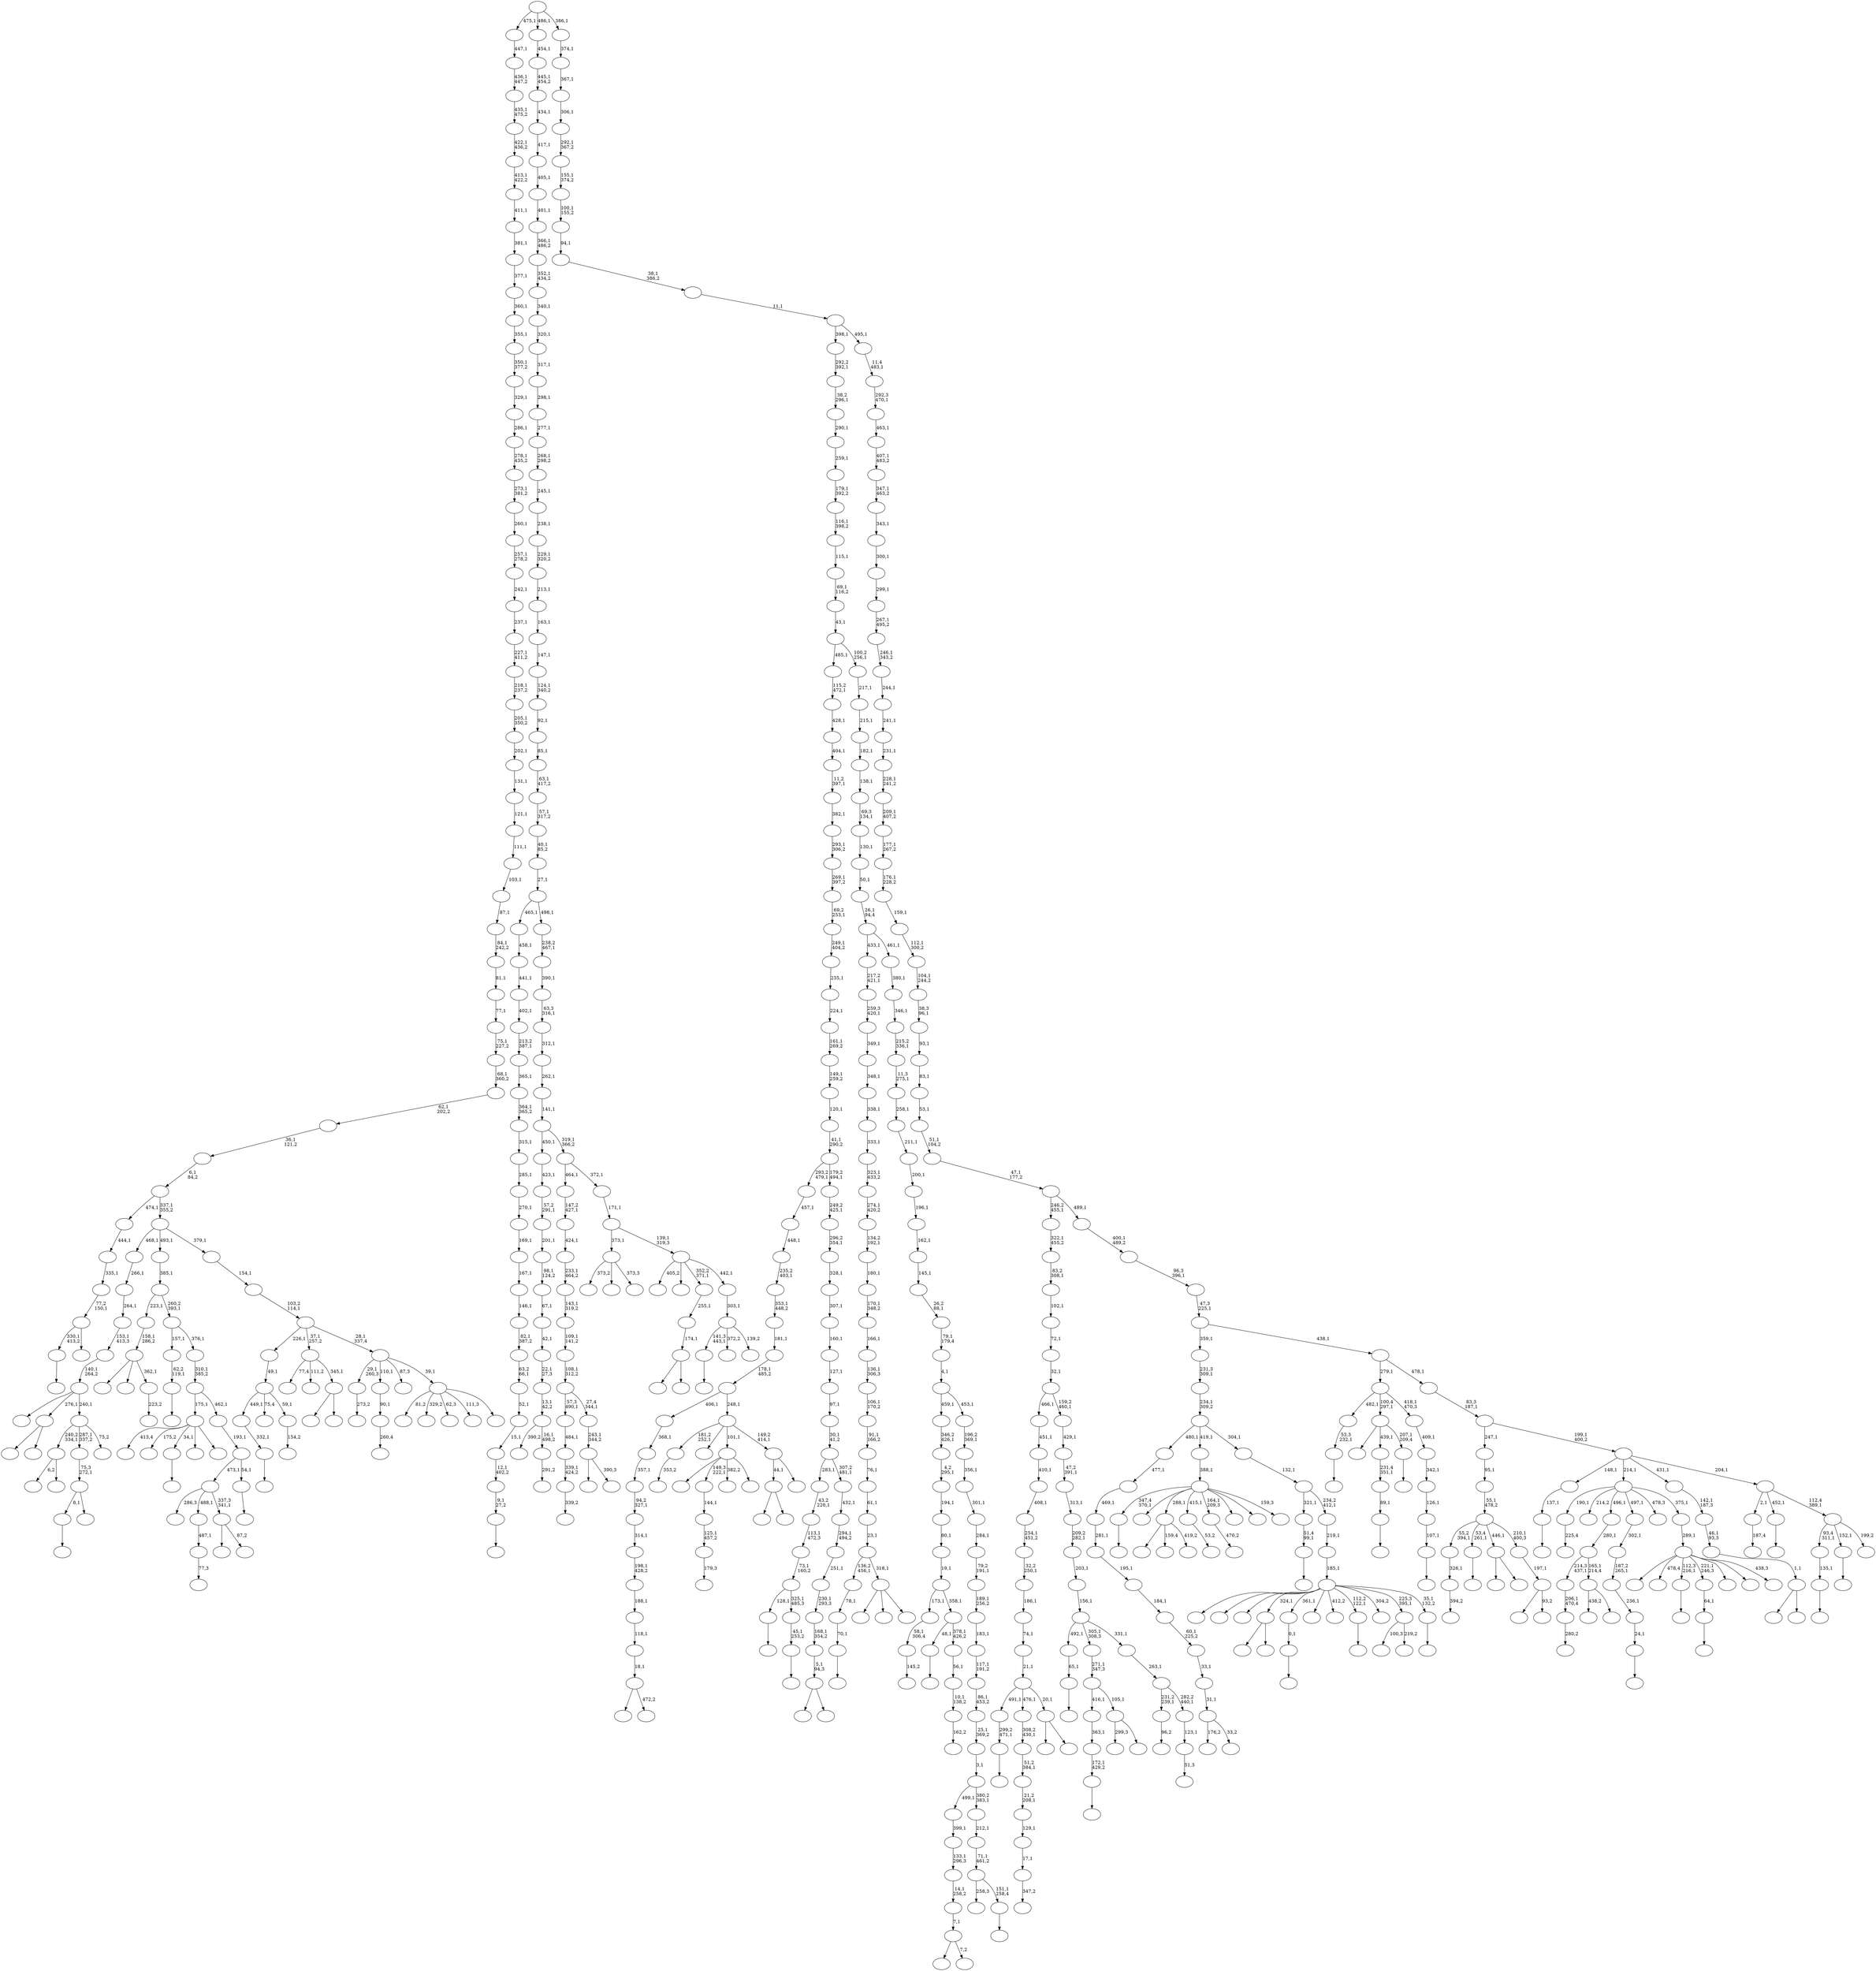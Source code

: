 digraph T {
	650 [label=""]
	649 [label=""]
	648 [label=""]
	647 [label=""]
	646 [label=""]
	645 [label=""]
	644 [label=""]
	643 [label=""]
	642 [label=""]
	641 [label=""]
	640 [label=""]
	639 [label=""]
	638 [label=""]
	637 [label=""]
	636 [label=""]
	635 [label=""]
	634 [label=""]
	633 [label=""]
	632 [label=""]
	631 [label=""]
	630 [label=""]
	629 [label=""]
	628 [label=""]
	627 [label=""]
	626 [label=""]
	625 [label=""]
	624 [label=""]
	623 [label=""]
	622 [label=""]
	621 [label=""]
	620 [label=""]
	619 [label=""]
	618 [label=""]
	617 [label=""]
	616 [label=""]
	615 [label=""]
	614 [label=""]
	613 [label=""]
	612 [label=""]
	611 [label=""]
	610 [label=""]
	609 [label=""]
	608 [label=""]
	607 [label=""]
	606 [label=""]
	605 [label=""]
	604 [label=""]
	603 [label=""]
	602 [label=""]
	601 [label=""]
	600 [label=""]
	599 [label=""]
	598 [label=""]
	597 [label=""]
	596 [label=""]
	595 [label=""]
	594 [label=""]
	593 [label=""]
	592 [label=""]
	591 [label=""]
	590 [label=""]
	589 [label=""]
	588 [label=""]
	587 [label=""]
	586 [label=""]
	585 [label=""]
	584 [label=""]
	583 [label=""]
	582 [label=""]
	581 [label=""]
	580 [label=""]
	579 [label=""]
	578 [label=""]
	577 [label=""]
	576 [label=""]
	575 [label=""]
	574 [label=""]
	573 [label=""]
	572 [label=""]
	571 [label=""]
	570 [label=""]
	569 [label=""]
	568 [label=""]
	567 [label=""]
	566 [label=""]
	565 [label=""]
	564 [label=""]
	563 [label=""]
	562 [label=""]
	561 [label=""]
	560 [label=""]
	559 [label=""]
	558 [label=""]
	557 [label=""]
	556 [label=""]
	555 [label=""]
	554 [label=""]
	553 [label=""]
	552 [label=""]
	551 [label=""]
	550 [label=""]
	549 [label=""]
	548 [label=""]
	547 [label=""]
	546 [label=""]
	545 [label=""]
	544 [label=""]
	543 [label=""]
	542 [label=""]
	541 [label=""]
	540 [label=""]
	539 [label=""]
	538 [label=""]
	537 [label=""]
	536 [label=""]
	535 [label=""]
	534 [label=""]
	533 [label=""]
	532 [label=""]
	531 [label=""]
	530 [label=""]
	529 [label=""]
	528 [label=""]
	527 [label=""]
	526 [label=""]
	525 [label=""]
	524 [label=""]
	523 [label=""]
	522 [label=""]
	521 [label=""]
	520 [label=""]
	519 [label=""]
	518 [label=""]
	517 [label=""]
	516 [label=""]
	515 [label=""]
	514 [label=""]
	513 [label=""]
	512 [label=""]
	511 [label=""]
	510 [label=""]
	509 [label=""]
	508 [label=""]
	507 [label=""]
	506 [label=""]
	505 [label=""]
	504 [label=""]
	503 [label=""]
	502 [label=""]
	501 [label=""]
	500 [label=""]
	499 [label=""]
	498 [label=""]
	497 [label=""]
	496 [label=""]
	495 [label=""]
	494 [label=""]
	493 [label=""]
	492 [label=""]
	491 [label=""]
	490 [label=""]
	489 [label=""]
	488 [label=""]
	487 [label=""]
	486 [label=""]
	485 [label=""]
	484 [label=""]
	483 [label=""]
	482 [label=""]
	481 [label=""]
	480 [label=""]
	479 [label=""]
	478 [label=""]
	477 [label=""]
	476 [label=""]
	475 [label=""]
	474 [label=""]
	473 [label=""]
	472 [label=""]
	471 [label=""]
	470 [label=""]
	469 [label=""]
	468 [label=""]
	467 [label=""]
	466 [label=""]
	465 [label=""]
	464 [label=""]
	463 [label=""]
	462 [label=""]
	461 [label=""]
	460 [label=""]
	459 [label=""]
	458 [label=""]
	457 [label=""]
	456 [label=""]
	455 [label=""]
	454 [label=""]
	453 [label=""]
	452 [label=""]
	451 [label=""]
	450 [label=""]
	449 [label=""]
	448 [label=""]
	447 [label=""]
	446 [label=""]
	445 [label=""]
	444 [label=""]
	443 [label=""]
	442 [label=""]
	441 [label=""]
	440 [label=""]
	439 [label=""]
	438 [label=""]
	437 [label=""]
	436 [label=""]
	435 [label=""]
	434 [label=""]
	433 [label=""]
	432 [label=""]
	431 [label=""]
	430 [label=""]
	429 [label=""]
	428 [label=""]
	427 [label=""]
	426 [label=""]
	425 [label=""]
	424 [label=""]
	423 [label=""]
	422 [label=""]
	421 [label=""]
	420 [label=""]
	419 [label=""]
	418 [label=""]
	417 [label=""]
	416 [label=""]
	415 [label=""]
	414 [label=""]
	413 [label=""]
	412 [label=""]
	411 [label=""]
	410 [label=""]
	409 [label=""]
	408 [label=""]
	407 [label=""]
	406 [label=""]
	405 [label=""]
	404 [label=""]
	403 [label=""]
	402 [label=""]
	401 [label=""]
	400 [label=""]
	399 [label=""]
	398 [label=""]
	397 [label=""]
	396 [label=""]
	395 [label=""]
	394 [label=""]
	393 [label=""]
	392 [label=""]
	391 [label=""]
	390 [label=""]
	389 [label=""]
	388 [label=""]
	387 [label=""]
	386 [label=""]
	385 [label=""]
	384 [label=""]
	383 [label=""]
	382 [label=""]
	381 [label=""]
	380 [label=""]
	379 [label=""]
	378 [label=""]
	377 [label=""]
	376 [label=""]
	375 [label=""]
	374 [label=""]
	373 [label=""]
	372 [label=""]
	371 [label=""]
	370 [label=""]
	369 [label=""]
	368 [label=""]
	367 [label=""]
	366 [label=""]
	365 [label=""]
	364 [label=""]
	363 [label=""]
	362 [label=""]
	361 [label=""]
	360 [label=""]
	359 [label=""]
	358 [label=""]
	357 [label=""]
	356 [label=""]
	355 [label=""]
	354 [label=""]
	353 [label=""]
	352 [label=""]
	351 [label=""]
	350 [label=""]
	349 [label=""]
	348 [label=""]
	347 [label=""]
	346 [label=""]
	345 [label=""]
	344 [label=""]
	343 [label=""]
	342 [label=""]
	341 [label=""]
	340 [label=""]
	339 [label=""]
	338 [label=""]
	337 [label=""]
	336 [label=""]
	335 [label=""]
	334 [label=""]
	333 [label=""]
	332 [label=""]
	331 [label=""]
	330 [label=""]
	329 [label=""]
	328 [label=""]
	327 [label=""]
	326 [label=""]
	325 [label=""]
	324 [label=""]
	323 [label=""]
	322 [label=""]
	321 [label=""]
	320 [label=""]
	319 [label=""]
	318 [label=""]
	317 [label=""]
	316 [label=""]
	315 [label=""]
	314 [label=""]
	313 [label=""]
	312 [label=""]
	311 [label=""]
	310 [label=""]
	309 [label=""]
	308 [label=""]
	307 [label=""]
	306 [label=""]
	305 [label=""]
	304 [label=""]
	303 [label=""]
	302 [label=""]
	301 [label=""]
	300 [label=""]
	299 [label=""]
	298 [label=""]
	297 [label=""]
	296 [label=""]
	295 [label=""]
	294 [label=""]
	293 [label=""]
	292 [label=""]
	291 [label=""]
	290 [label=""]
	289 [label=""]
	288 [label=""]
	287 [label=""]
	286 [label=""]
	285 [label=""]
	284 [label=""]
	283 [label=""]
	282 [label=""]
	281 [label=""]
	280 [label=""]
	279 [label=""]
	278 [label=""]
	277 [label=""]
	276 [label=""]
	275 [label=""]
	274 [label=""]
	273 [label=""]
	272 [label=""]
	271 [label=""]
	270 [label=""]
	269 [label=""]
	268 [label=""]
	267 [label=""]
	266 [label=""]
	265 [label=""]
	264 [label=""]
	263 [label=""]
	262 [label=""]
	261 [label=""]
	260 [label=""]
	259 [label=""]
	258 [label=""]
	257 [label=""]
	256 [label=""]
	255 [label=""]
	254 [label=""]
	253 [label=""]
	252 [label=""]
	251 [label=""]
	250 [label=""]
	249 [label=""]
	248 [label=""]
	247 [label=""]
	246 [label=""]
	245 [label=""]
	244 [label=""]
	243 [label=""]
	242 [label=""]
	241 [label=""]
	240 [label=""]
	239 [label=""]
	238 [label=""]
	237 [label=""]
	236 [label=""]
	235 [label=""]
	234 [label=""]
	233 [label=""]
	232 [label=""]
	231 [label=""]
	230 [label=""]
	229 [label=""]
	228 [label=""]
	227 [label=""]
	226 [label=""]
	225 [label=""]
	224 [label=""]
	223 [label=""]
	222 [label=""]
	221 [label=""]
	220 [label=""]
	219 [label=""]
	218 [label=""]
	217 [label=""]
	216 [label=""]
	215 [label=""]
	214 [label=""]
	213 [label=""]
	212 [label=""]
	211 [label=""]
	210 [label=""]
	209 [label=""]
	208 [label=""]
	207 [label=""]
	206 [label=""]
	205 [label=""]
	204 [label=""]
	203 [label=""]
	202 [label=""]
	201 [label=""]
	200 [label=""]
	199 [label=""]
	198 [label=""]
	197 [label=""]
	196 [label=""]
	195 [label=""]
	194 [label=""]
	193 [label=""]
	192 [label=""]
	191 [label=""]
	190 [label=""]
	189 [label=""]
	188 [label=""]
	187 [label=""]
	186 [label=""]
	185 [label=""]
	184 [label=""]
	183 [label=""]
	182 [label=""]
	181 [label=""]
	180 [label=""]
	179 [label=""]
	178 [label=""]
	177 [label=""]
	176 [label=""]
	175 [label=""]
	174 [label=""]
	173 [label=""]
	172 [label=""]
	171 [label=""]
	170 [label=""]
	169 [label=""]
	168 [label=""]
	167 [label=""]
	166 [label=""]
	165 [label=""]
	164 [label=""]
	163 [label=""]
	162 [label=""]
	161 [label=""]
	160 [label=""]
	159 [label=""]
	158 [label=""]
	157 [label=""]
	156 [label=""]
	155 [label=""]
	154 [label=""]
	153 [label=""]
	152 [label=""]
	151 [label=""]
	150 [label=""]
	149 [label=""]
	148 [label=""]
	147 [label=""]
	146 [label=""]
	145 [label=""]
	144 [label=""]
	143 [label=""]
	142 [label=""]
	141 [label=""]
	140 [label=""]
	139 [label=""]
	138 [label=""]
	137 [label=""]
	136 [label=""]
	135 [label=""]
	134 [label=""]
	133 [label=""]
	132 [label=""]
	131 [label=""]
	130 [label=""]
	129 [label=""]
	128 [label=""]
	127 [label=""]
	126 [label=""]
	125 [label=""]
	124 [label=""]
	123 [label=""]
	122 [label=""]
	121 [label=""]
	120 [label=""]
	119 [label=""]
	118 [label=""]
	117 [label=""]
	116 [label=""]
	115 [label=""]
	114 [label=""]
	113 [label=""]
	112 [label=""]
	111 [label=""]
	110 [label=""]
	109 [label=""]
	108 [label=""]
	107 [label=""]
	106 [label=""]
	105 [label=""]
	104 [label=""]
	103 [label=""]
	102 [label=""]
	101 [label=""]
	100 [label=""]
	99 [label=""]
	98 [label=""]
	97 [label=""]
	96 [label=""]
	95 [label=""]
	94 [label=""]
	93 [label=""]
	92 [label=""]
	91 [label=""]
	90 [label=""]
	89 [label=""]
	88 [label=""]
	87 [label=""]
	86 [label=""]
	85 [label=""]
	84 [label=""]
	83 [label=""]
	82 [label=""]
	81 [label=""]
	80 [label=""]
	79 [label=""]
	78 [label=""]
	77 [label=""]
	76 [label=""]
	75 [label=""]
	74 [label=""]
	73 [label=""]
	72 [label=""]
	71 [label=""]
	70 [label=""]
	69 [label=""]
	68 [label=""]
	67 [label=""]
	66 [label=""]
	65 [label=""]
	64 [label=""]
	63 [label=""]
	62 [label=""]
	61 [label=""]
	60 [label=""]
	59 [label=""]
	58 [label=""]
	57 [label=""]
	56 [label=""]
	55 [label=""]
	54 [label=""]
	53 [label=""]
	52 [label=""]
	51 [label=""]
	50 [label=""]
	49 [label=""]
	48 [label=""]
	47 [label=""]
	46 [label=""]
	45 [label=""]
	44 [label=""]
	43 [label=""]
	42 [label=""]
	41 [label=""]
	40 [label=""]
	39 [label=""]
	38 [label=""]
	37 [label=""]
	36 [label=""]
	35 [label=""]
	34 [label=""]
	33 [label=""]
	32 [label=""]
	31 [label=""]
	30 [label=""]
	29 [label=""]
	28 [label=""]
	27 [label=""]
	26 [label=""]
	25 [label=""]
	24 [label=""]
	23 [label=""]
	22 [label=""]
	21 [label=""]
	20 [label=""]
	19 [label=""]
	18 [label=""]
	17 [label=""]
	16 [label=""]
	15 [label=""]
	14 [label=""]
	13 [label=""]
	12 [label=""]
	11 [label=""]
	10 [label=""]
	9 [label=""]
	8 [label=""]
	7 [label=""]
	6 [label=""]
	5 [label=""]
	4 [label=""]
	3 [label=""]
	2 [label=""]
	1 [label=""]
	0 [label=""]
	649 -> 650 [label=""]
	643 -> 644 [label="273,2"]
	640 -> 641 [label=""]
	639 -> 640 [label="135,1"]
	632 -> 633 [label="187,4"]
	630 -> 636 [label="6,2"]
	630 -> 631 [label=""]
	628 -> 629 [label=""]
	627 -> 628 [label="51,4\n99,1"]
	625 -> 626 [label="179,3"]
	624 -> 625 [label="125,1\n457,2"]
	623 -> 624 [label="144,1"]
	617 -> 618 [label="353,2"]
	615 -> 616 [label=""]
	613 -> 614 [label=""]
	611 -> 612 [label=""]
	610 -> 611 [label="64,1"]
	605 -> 606 [label=""]
	601 -> 602 [label="225,4"]
	596 -> 597 [label=""]
	595 -> 596 [label="172,1\n429,2"]
	594 -> 595 [label="363,1"]
	591 -> 592 [label="394,2"]
	590 -> 591 [label="326,1"]
	588 -> 589 [label="145,2"]
	587 -> 588 [label="58,1\n306,4"]
	584 -> 585 [label=""]
	583 -> 584 [label="70,1"]
	582 -> 583 [label="78,1"]
	580 -> 581 [label=""]
	579 -> 580 [label="137,1"]
	576 -> 637 [label=""]
	576 -> 577 [label=""]
	574 -> 575 [label=""]
	573 -> 574 [label="65,1"]
	571 -> 572 [label=""]
	570 -> 571 [label="0,1"]
	564 -> 565 [label=""]
	561 -> 562 [label=""]
	560 -> 561 [label="299,2\n471,1"]
	556 -> 557 [label="96,2"]
	551 -> 646 [label=""]
	551 -> 552 [label=""]
	549 -> 550 [label=""]
	548 -> 549 [label="62,2\n119,1"]
	545 -> 546 [label=""]
	544 -> 545 [label="45,1\n253,2"]
	543 -> 564 [label="128,1"]
	543 -> 544 [label="325,1\n485,3"]
	542 -> 543 [label="73,1\n160,2"]
	541 -> 542 [label="113,1\n472,3"]
	540 -> 541 [label="43,2\n220,1"]
	537 -> 568 [label=""]
	537 -> 558 [label="159,4"]
	537 -> 538 [label="419,2"]
	535 -> 536 [label="280,2"]
	534 -> 535 [label="206,1\n470,4"]
	531 -> 532 [label="347,2"]
	530 -> 531 [label="17,1"]
	529 -> 530 [label="129,1"]
	528 -> 529 [label="21,2\n208,1"]
	527 -> 528 [label="51,2\n384,1"]
	526 -> 527 [label="308,2\n430,1"]
	523 -> 524 [label=""]
	518 -> 519 [label=""]
	516 -> 517 [label=""]
	514 -> 515 [label=""]
	513 -> 514 [label="53,3\n232,1"]
	511 -> 603 [label=""]
	511 -> 512 [label=""]
	509 -> 607 [label=""]
	509 -> 510 [label="472,2"]
	508 -> 509 [label="18,1"]
	507 -> 508 [label="118,1"]
	506 -> 507 [label="188,1"]
	505 -> 506 [label="198,1\n428,2"]
	504 -> 505 [label="314,1"]
	503 -> 504 [label="94,2\n327,1"]
	502 -> 503 [label="357,1"]
	501 -> 502 [label="368,1"]
	497 -> 498 [label=""]
	496 -> 497 [label="332,1"]
	494 -> 621 [label="438,2"]
	494 -> 495 [label=""]
	493 -> 534 [label="214,3\n437,1"]
	493 -> 494 [label="165,1\n214,4"]
	492 -> 493 [label="280,1"]
	487 -> 488 [label="53,2"]
	485 -> 486 [label="260,4"]
	484 -> 485 [label="90,1"]
	481 -> 482 [label=""]
	480 -> 481 [label="24,1"]
	479 -> 480 [label="236,1"]
	478 -> 479 [label="187,2\n265,1"]
	477 -> 478 [label="302,1"]
	475 -> 476 [label=""]
	473 -> 474 [label="223,2"]
	472 -> 635 [label=""]
	472 -> 539 [label=""]
	472 -> 473 [label="362,1"]
	471 -> 472 [label="158,1\n286,2"]
	469 -> 470 [label=""]
	467 -> 523 [label="330,1\n413,2"]
	467 -> 468 [label=""]
	466 -> 467 [label="77,2\n150,1"]
	465 -> 466 [label="335,1"]
	464 -> 465 [label="444,1"]
	457 -> 458 [label="77,3"]
	456 -> 457 [label="487,1"]
	454 -> 563 [label="299,3"]
	454 -> 455 [label=""]
	453 -> 594 [label="416,1"]
	453 -> 454 [label="105,1"]
	452 -> 453 [label="271,1\n347,3"]
	450 -> 451 [label="470,2"]
	448 -> 449 [label=""]
	444 -> 445 [label=""]
	442 -> 522 [label=""]
	442 -> 443 [label="7,2"]
	441 -> 442 [label="7,1"]
	440 -> 441 [label="14,1\n258,2"]
	439 -> 440 [label="133,1\n296,3"]
	438 -> 439 [label="399,1"]
	434 -> 619 [label=""]
	434 -> 435 [label=""]
	433 -> 560 [label="491,1"]
	433 -> 526 [label="476,1"]
	433 -> 434 [label="20,1"]
	432 -> 433 [label="21,1"]
	431 -> 432 [label="74,1"]
	430 -> 431 [label="186,1"]
	429 -> 430 [label="32,2\n250,1"]
	428 -> 429 [label="254,1\n451,2"]
	427 -> 428 [label="408,1"]
	426 -> 427 [label="410,1"]
	425 -> 426 [label="451,1"]
	423 -> 604 [label=""]
	423 -> 424 [label=""]
	420 -> 421 [label=""]
	419 -> 420 [label="89,1"]
	418 -> 419 [label="231,4\n351,1"]
	416 -> 417 [label="162,2"]
	415 -> 416 [label="10,1\n138,2"]
	414 -> 415 [label="56,1"]
	413 -> 516 [label="48,1"]
	413 -> 414 [label="378,1\n426,2"]
	412 -> 587 [label="173,1"]
	412 -> 413 [label="358,1"]
	411 -> 412 [label="19,1"]
	410 -> 411 [label="80,1"]
	409 -> 410 [label="194,1"]
	408 -> 409 [label="4,2\n295,1"]
	407 -> 408 [label="346,2\n426,1"]
	405 -> 645 [label=""]
	405 -> 623 [label="149,3\n222,1"]
	405 -> 599 [label="382,2"]
	405 -> 406 [label=""]
	402 -> 647 [label=""]
	402 -> 642 [label="478,4"]
	402 -> 615 [label="112,3\n216,1"]
	402 -> 610 [label="221,1\n246,3"]
	402 -> 567 [label=""]
	402 -> 499 [label=""]
	402 -> 403 [label="438,3"]
	401 -> 402 [label="289,1"]
	400 -> 601 [label="190,1"]
	400 -> 520 [label="214,2"]
	400 -> 492 [label="496,1"]
	400 -> 477 [label="497,1"]
	400 -> 437 [label="478,3"]
	400 -> 401 [label="375,1"]
	398 -> 553 [label=""]
	398 -> 399 [label=""]
	397 -> 398 [label="1,1"]
	396 -> 397 [label="46,1\n93,3"]
	395 -> 396 [label="142,1\n187,3"]
	393 -> 521 [label=""]
	393 -> 394 [label="87,2"]
	392 -> 578 [label="286,3"]
	392 -> 456 [label="488,1"]
	392 -> 393 [label="337,3\n341,1"]
	390 -> 391 [label=""]
	389 -> 547 [label=""]
	389 -> 418 [label="439,1"]
	389 -> 390 [label="207,1\n209,4"]
	387 -> 388 [label=""]
	386 -> 387 [label="107,1"]
	385 -> 386 [label="126,1"]
	384 -> 385 [label="342,1"]
	383 -> 384 [label="409,1"]
	382 -> 513 [label="482,1"]
	382 -> 389 [label="100,4\n297,1"]
	382 -> 383 [label="418,1\n470,3"]
	380 -> 533 [label="176,2"]
	380 -> 381 [label="33,2"]
	379 -> 380 [label="31,1"]
	378 -> 379 [label="33,1"]
	377 -> 378 [label="60,1\n225,2"]
	376 -> 377 [label="184,1"]
	375 -> 376 [label="195,1"]
	374 -> 375 [label="281,1"]
	373 -> 374 [label="469,1"]
	372 -> 373 [label="477,1"]
	369 -> 569 [label="100,3"]
	369 -> 370 [label="219,2"]
	367 -> 368 [label="154,2"]
	366 -> 496 [label="449,1"]
	366 -> 460 [label="75,4"]
	366 -> 367 [label="59,1"]
	365 -> 366 [label="49,1"]
	363 -> 364 [label="291,2"]
	362 -> 483 [label="390,2"]
	362 -> 363 [label="16,1\n498,2"]
	361 -> 362 [label="13,1\n42,2"]
	360 -> 361 [label="22,1\n27,3"]
	359 -> 360 [label="42,1"]
	358 -> 359 [label="67,1"]
	357 -> 358 [label="98,1\n124,2"]
	356 -> 357 [label="201,1"]
	355 -> 356 [label="57,2\n291,1"]
	354 -> 355 [label="423,1"]
	351 -> 352 [label="51,3"]
	350 -> 351 [label="123,1"]
	349 -> 556 [label="231,2\n239,1"]
	349 -> 350 [label="282,2\n440,1"]
	348 -> 349 [label="263,1"]
	347 -> 573 [label="492,1"]
	347 -> 452 [label="305,1\n308,3"]
	347 -> 348 [label="331,1"]
	346 -> 347 [label="156,1"]
	345 -> 346 [label="203,1"]
	344 -> 345 [label="209,2\n282,1"]
	343 -> 344 [label="313,1"]
	342 -> 343 [label="47,2\n391,1"]
	341 -> 342 [label="429,1"]
	340 -> 425 [label="466,1"]
	340 -> 341 [label="159,2\n460,1"]
	339 -> 340 [label="32,1"]
	338 -> 339 [label="72,1"]
	337 -> 338 [label="102,1"]
	336 -> 337 [label="83,2\n308,1"]
	335 -> 336 [label="322,1\n455,2"]
	333 -> 613 [label="347,4\n370,1"]
	333 -> 586 [label=""]
	333 -> 537 [label="288,1"]
	333 -> 487 [label="415,1"]
	333 -> 450 [label="164,1\n209,3"]
	333 -> 447 [label=""]
	333 -> 371 [label=""]
	333 -> 334 [label="159,3"]
	332 -> 333 [label="388,1"]
	330 -> 551 [label="44,1"]
	330 -> 331 [label=""]
	329 -> 617 [label="181,2\n252,1"]
	329 -> 490 [label=""]
	329 -> 405 [label="101,1"]
	329 -> 330 [label="149,2\n414,1"]
	328 -> 501 [label="406,1"]
	328 -> 329 [label="248,1"]
	327 -> 328 [label="178,1\n485,2"]
	326 -> 327 [label="181,1"]
	325 -> 326 [label="353,1\n448,2"]
	324 -> 325 [label="235,2\n403,1"]
	323 -> 324 [label="448,1"]
	322 -> 323 [label="457,1"]
	320 -> 491 [label=""]
	320 -> 321 [label=""]
	319 -> 609 [label="77,4"]
	319 -> 598 [label="111,2"]
	319 -> 320 [label="345,1"]
	316 -> 638 [label="413,4"]
	316 -> 559 [label="175,2"]
	316 -> 475 [label="34,1"]
	316 -> 463 [label=""]
	316 -> 317 [label=""]
	314 -> 634 [label=""]
	314 -> 462 [label=""]
	314 -> 315 [label=""]
	313 -> 582 [label="136,2\n456,1"]
	313 -> 314 [label="318,1"]
	312 -> 313 [label="23,1"]
	311 -> 312 [label="61,1"]
	310 -> 311 [label="76,1"]
	309 -> 310 [label="91,1\n166,2"]
	308 -> 309 [label="106,1\n170,2"]
	307 -> 308 [label="136,1\n306,3"]
	306 -> 307 [label="166,1"]
	305 -> 306 [label="170,1\n348,2"]
	304 -> 305 [label="180,1"]
	303 -> 304 [label="134,2\n192,1"]
	302 -> 303 [label="274,1\n420,2"]
	301 -> 302 [label="323,1\n433,2"]
	300 -> 301 [label="333,1"]
	299 -> 300 [label="338,1"]
	298 -> 299 [label="348,1"]
	297 -> 298 [label="349,1"]
	296 -> 297 [label="259,3\n420,1"]
	295 -> 296 [label="217,2\n421,1"]
	293 -> 593 [label=""]
	293 -> 294 [label=""]
	292 -> 293 [label="5,1\n94,3"]
	291 -> 292 [label="168,1\n354,2"]
	290 -> 291 [label="230,1\n293,3"]
	289 -> 290 [label="251,1"]
	288 -> 289 [label="294,1\n494,2"]
	287 -> 288 [label="432,1"]
	286 -> 540 [label="283,1"]
	286 -> 287 [label="307,2\n481,1"]
	285 -> 286 [label="30,1\n41,2"]
	284 -> 285 [label="97,1"]
	283 -> 284 [label="127,1"]
	282 -> 283 [label="160,1"]
	281 -> 282 [label="307,1"]
	280 -> 281 [label="328,1"]
	279 -> 280 [label="296,2\n354,1"]
	278 -> 279 [label="249,2\n425,1"]
	277 -> 322 [label="293,2\n479,1"]
	277 -> 278 [label="179,2\n494,1"]
	276 -> 277 [label="41,1\n290,2"]
	275 -> 276 [label="120,1"]
	274 -> 275 [label="149,1\n259,2"]
	273 -> 274 [label="161,1\n269,2"]
	272 -> 273 [label="224,1"]
	271 -> 272 [label="235,1"]
	270 -> 271 [label="249,1\n404,2"]
	269 -> 270 [label="69,2\n253,1"]
	268 -> 269 [label="269,1\n397,2"]
	267 -> 268 [label="293,1\n306,2"]
	266 -> 267 [label="382,1"]
	265 -> 266 [label="11,2\n397,1"]
	264 -> 265 [label="404,1"]
	263 -> 264 [label="428,1"]
	262 -> 263 [label="115,2\n472,1"]
	260 -> 261 [label="339,2"]
	259 -> 260 [label="339,1\n424,2"]
	258 -> 259 [label="484,1"]
	256 -> 518 [label="8,1"]
	256 -> 257 [label=""]
	255 -> 256 [label="75,3\n272,1"]
	253 -> 436 [label=""]
	253 -> 254 [label="390,3"]
	252 -> 253 [label="243,1\n344,2"]
	251 -> 258 [label="57,3\n490,1"]
	251 -> 252 [label="27,4\n344,1"]
	250 -> 251 [label="108,1\n312,2"]
	249 -> 250 [label="109,1\n141,2"]
	248 -> 249 [label="143,1\n319,2"]
	247 -> 248 [label="233,1\n464,2"]
	246 -> 247 [label="424,1"]
	245 -> 246 [label="147,2\n427,1"]
	243 -> 525 [label=""]
	243 -> 244 [label=""]
	242 -> 243 [label="174,1"]
	241 -> 242 [label="255,1"]
	239 -> 554 [label=""]
	239 -> 240 [label="93,2"]
	238 -> 239 [label="197,1"]
	237 -> 590 [label="55,2\n394,1"]
	237 -> 469 [label="53,4\n261,1"]
	237 -> 423 [label="446,1"]
	237 -> 238 [label="210,1\n400,3"]
	236 -> 237 [label="55,1\n478,2"]
	235 -> 236 [label="95,1"]
	233 -> 234 [label=""]
	232 -> 233 [label="9,1\n27,2"]
	231 -> 232 [label="12,1\n402,2"]
	230 -> 231 [label="15,1"]
	229 -> 230 [label="52,1"]
	228 -> 229 [label="63,2\n66,1"]
	227 -> 228 [label="82,1\n387,2"]
	226 -> 227 [label="146,1"]
	225 -> 226 [label="167,1"]
	224 -> 225 [label="169,1"]
	223 -> 224 [label="270,1"]
	222 -> 223 [label="285,1"]
	221 -> 222 [label="315,1"]
	220 -> 221 [label="364,1\n365,2"]
	219 -> 220 [label="365,1"]
	218 -> 219 [label="213,2\n387,1"]
	217 -> 218 [label="402,1"]
	216 -> 217 [label="441,1"]
	215 -> 216 [label="458,1"]
	213 -> 622 [label="373,2"]
	213 -> 555 [label=""]
	213 -> 214 [label="373,3"]
	211 -> 212 [label=""]
	210 -> 446 [label="258,3"]
	210 -> 211 [label="151,1\n258,4"]
	209 -> 210 [label="71,1\n461,2"]
	208 -> 209 [label="212,1"]
	207 -> 438 [label="499,1"]
	207 -> 208 [label="380,2\n383,1"]
	206 -> 207 [label="3,1"]
	205 -> 206 [label="25,1\n369,2"]
	204 -> 205 [label="86,1\n453,2"]
	203 -> 204 [label="117,1\n191,2"]
	202 -> 203 [label="183,1"]
	201 -> 202 [label="189,1\n256,2"]
	200 -> 201 [label="79,2\n191,1"]
	199 -> 200 [label="284,1"]
	198 -> 199 [label="301,1"]
	197 -> 198 [label="356,1"]
	196 -> 197 [label="196,2\n369,1"]
	195 -> 407 [label="459,1"]
	195 -> 196 [label="453,1"]
	194 -> 195 [label="4,1"]
	193 -> 194 [label="79,1\n179,4"]
	192 -> 193 [label="26,2\n88,1"]
	191 -> 192 [label="145,1"]
	190 -> 191 [label="162,1"]
	189 -> 190 [label="196,1"]
	188 -> 189 [label="200,1"]
	187 -> 188 [label="211,1"]
	186 -> 187 [label="258,1"]
	185 -> 186 [label="11,3\n275,1"]
	184 -> 185 [label="215,2\n336,1"]
	183 -> 184 [label="346,1"]
	182 -> 183 [label="380,1"]
	181 -> 295 [label="433,1"]
	181 -> 182 [label="461,1"]
	180 -> 181 [label="26,1\n94,4"]
	179 -> 180 [label="50,1"]
	178 -> 179 [label="130,1"]
	177 -> 178 [label="69,3\n134,1"]
	176 -> 177 [label="138,1"]
	175 -> 176 [label="182,1"]
	174 -> 175 [label="215,1"]
	173 -> 174 [label="217,1"]
	172 -> 262 [label="485,1"]
	172 -> 173 [label="100,2\n256,1"]
	171 -> 172 [label="43,1"]
	170 -> 171 [label="69,1\n116,2"]
	169 -> 170 [label="115,1"]
	168 -> 169 [label="116,1\n398,2"]
	167 -> 168 [label="179,1\n392,2"]
	166 -> 167 [label="259,1"]
	165 -> 166 [label="290,1"]
	164 -> 165 [label="38,2\n296,1"]
	163 -> 164 [label="292,2\n392,1"]
	161 -> 162 [label=""]
	160 -> 648 [label=""]
	160 -> 620 [label=""]
	160 -> 600 [label=""]
	160 -> 576 [label="324,1"]
	160 -> 570 [label="361,1"]
	160 -> 500 [label=""]
	160 -> 461 [label="412,2"]
	160 -> 448 [label="112,2\n122,1"]
	160 -> 404 [label="304,2"]
	160 -> 369 [label="225,3\n395,1"]
	160 -> 161 [label="35,1\n132,2"]
	159 -> 160 [label="185,1"]
	158 -> 159 [label="219,1"]
	157 -> 627 [label="321,1"]
	157 -> 158 [label="234,2\n412,1"]
	156 -> 157 [label="132,1"]
	155 -> 372 [label="480,1"]
	155 -> 332 [label="419,1"]
	155 -> 156 [label="304,1"]
	154 -> 155 [label="234,1\n309,2"]
	153 -> 154 [label="231,3\n309,1"]
	150 -> 630 [label="240,2\n334,1"]
	150 -> 255 [label="287,1\n337,2"]
	150 -> 151 [label="75,2"]
	149 -> 566 [label=""]
	149 -> 511 [label="276,1"]
	149 -> 150 [label="240,1"]
	148 -> 149 [label="140,1\n264,2"]
	147 -> 148 [label="153,1\n413,3"]
	146 -> 147 [label="264,1"]
	145 -> 146 [label="266,1"]
	143 -> 144 [label=""]
	142 -> 392 [label="473,1"]
	142 -> 143 [label="54,1"]
	141 -> 142 [label="193,1"]
	140 -> 316 [label="175,1"]
	140 -> 141 [label="462,1"]
	139 -> 140 [label="310,1\n385,2"]
	138 -> 548 [label="157,1"]
	138 -> 139 [label="376,1"]
	137 -> 471 [label="223,1"]
	137 -> 138 [label="260,2\n393,1"]
	136 -> 137 [label="385,1"]
	133 -> 608 [label="81,2"]
	133 -> 459 [label="329,2"]
	133 -> 152 [label="62,3"]
	133 -> 135 [label="111,3"]
	133 -> 134 [label=""]
	132 -> 643 [label="29,1\n260,3"]
	132 -> 484 [label="110,1"]
	132 -> 318 [label="87,3"]
	132 -> 133 [label="39,1"]
	131 -> 365 [label="226,1"]
	131 -> 319 [label="37,1\n257,2"]
	131 -> 132 [label="28,1\n337,4"]
	130 -> 131 [label="103,2\n114,1"]
	129 -> 130 [label="154,1"]
	128 -> 145 [label="468,1"]
	128 -> 136 [label="493,1"]
	128 -> 129 [label="379,1"]
	127 -> 464 [label="474,1"]
	127 -> 128 [label="337,1\n355,2"]
	126 -> 127 [label="6,1\n84,2"]
	125 -> 126 [label="36,1\n121,2"]
	124 -> 125 [label="62,1\n202,2"]
	123 -> 124 [label="68,1\n360,2"]
	122 -> 123 [label="75,1\n227,2"]
	121 -> 122 [label="77,1"]
	120 -> 121 [label="81,1"]
	119 -> 120 [label="84,1\n242,2"]
	118 -> 119 [label="87,1"]
	117 -> 118 [label="103,1"]
	116 -> 117 [label="111,1"]
	115 -> 116 [label="121,1"]
	114 -> 115 [label="131,1"]
	113 -> 114 [label="202,1"]
	112 -> 113 [label="205,1\n350,2"]
	111 -> 112 [label="218,1\n237,2"]
	110 -> 111 [label="227,1\n411,2"]
	109 -> 110 [label="237,1"]
	108 -> 109 [label="242,1"]
	107 -> 108 [label="257,1\n278,2"]
	106 -> 107 [label="260,1"]
	105 -> 106 [label="273,1\n381,2"]
	104 -> 105 [label="278,1\n435,2"]
	103 -> 104 [label="286,1"]
	102 -> 103 [label="329,1"]
	101 -> 102 [label="350,1\n377,2"]
	100 -> 101 [label="355,1"]
	99 -> 100 [label="360,1"]
	98 -> 99 [label="377,1"]
	97 -> 98 [label="381,1"]
	96 -> 97 [label="411,1"]
	95 -> 96 [label="413,1\n422,2"]
	94 -> 95 [label="422,1\n436,2"]
	93 -> 94 [label="435,1\n475,2"]
	92 -> 93 [label="436,1\n447,2"]
	91 -> 92 [label="447,1"]
	89 -> 649 [label="141,3\n443,1"]
	89 -> 353 [label="372,2"]
	89 -> 90 [label="139,2"]
	88 -> 89 [label="303,1"]
	87 -> 489 [label="405,2"]
	87 -> 422 [label=""]
	87 -> 241 [label="352,2\n371,1"]
	87 -> 88 [label="442,1"]
	86 -> 213 [label="373,1"]
	86 -> 87 [label="139,1\n319,3"]
	85 -> 86 [label="171,1"]
	84 -> 245 [label="464,1"]
	84 -> 85 [label="372,1"]
	83 -> 354 [label="450,1"]
	83 -> 84 [label="319,1\n366,2"]
	82 -> 83 [label="141,1"]
	81 -> 82 [label="262,1"]
	80 -> 81 [label="312,1"]
	79 -> 80 [label="63,3\n316,1"]
	78 -> 79 [label="390,1"]
	77 -> 78 [label="238,2\n467,1"]
	76 -> 215 [label="465,1"]
	76 -> 77 [label="498,1"]
	75 -> 76 [label="27,1"]
	74 -> 75 [label="40,1\n85,2"]
	73 -> 74 [label="57,1\n317,2"]
	72 -> 73 [label="63,1\n417,2"]
	71 -> 72 [label="85,1"]
	70 -> 71 [label="92,1"]
	69 -> 70 [label="124,1\n340,2"]
	68 -> 69 [label="147,1"]
	67 -> 68 [label="163,1"]
	66 -> 67 [label="213,1"]
	65 -> 66 [label="229,1\n320,2"]
	64 -> 65 [label="238,1"]
	63 -> 64 [label="245,1"]
	62 -> 63 [label="268,1\n298,2"]
	61 -> 62 [label="277,1"]
	60 -> 61 [label="298,1"]
	59 -> 60 [label="317,1"]
	58 -> 59 [label="320,1"]
	57 -> 58 [label="340,1"]
	56 -> 57 [label="352,1\n434,2"]
	55 -> 56 [label="366,1\n486,2"]
	54 -> 55 [label="401,1"]
	53 -> 54 [label="405,1"]
	52 -> 53 [label="417,1"]
	51 -> 52 [label="434,1"]
	50 -> 51 [label="445,1\n454,2"]
	49 -> 50 [label="454,1"]
	47 -> 639 [label="93,4\n311,1"]
	47 -> 605 [label="152,1"]
	47 -> 48 [label="199,2"]
	46 -> 632 [label="2,1"]
	46 -> 444 [label="452,1"]
	46 -> 47 [label="112,4\n389,1"]
	45 -> 579 [label="148,1"]
	45 -> 400 [label="214,1"]
	45 -> 395 [label="431,1"]
	45 -> 46 [label="204,1"]
	44 -> 235 [label="247,1"]
	44 -> 45 [label="199,1\n400,2"]
	43 -> 44 [label="83,3\n187,1"]
	42 -> 382 [label="279,1"]
	42 -> 43 [label="478,1"]
	41 -> 153 [label="359,1"]
	41 -> 42 [label="438,1"]
	40 -> 41 [label="47,3\n225,1"]
	39 -> 40 [label="96,3\n396,1"]
	38 -> 39 [label="400,1\n489,2"]
	37 -> 335 [label="246,2\n455,1"]
	37 -> 38 [label="489,1"]
	36 -> 37 [label="47,1\n177,2"]
	35 -> 36 [label="51,1\n104,2"]
	34 -> 35 [label="53,1"]
	33 -> 34 [label="83,1"]
	32 -> 33 [label="93,1"]
	31 -> 32 [label="38,3\n96,1"]
	30 -> 31 [label="104,1\n244,2"]
	29 -> 30 [label="112,1\n300,2"]
	28 -> 29 [label="159,1"]
	27 -> 28 [label="176,1\n228,2"]
	26 -> 27 [label="177,1\n267,2"]
	25 -> 26 [label="209,1\n407,2"]
	24 -> 25 [label="228,1\n241,2"]
	23 -> 24 [label="231,1"]
	22 -> 23 [label="241,1"]
	21 -> 22 [label="244,1"]
	20 -> 21 [label="246,1\n343,2"]
	19 -> 20 [label="267,1\n495,2"]
	18 -> 19 [label="299,1"]
	17 -> 18 [label="300,1"]
	16 -> 17 [label="343,1"]
	15 -> 16 [label="347,1\n463,2"]
	14 -> 15 [label="407,1\n483,2"]
	13 -> 14 [label="463,1"]
	12 -> 13 [label="292,3\n470,1"]
	11 -> 12 [label="11,4\n483,1"]
	10 -> 163 [label="398,1"]
	10 -> 11 [label="495,1"]
	9 -> 10 [label="11,1"]
	8 -> 9 [label="38,1\n386,2"]
	7 -> 8 [label="94,1"]
	6 -> 7 [label="100,1\n155,2"]
	5 -> 6 [label="155,1\n374,2"]
	4 -> 5 [label="292,1\n367,2"]
	3 -> 4 [label="306,1"]
	2 -> 3 [label="367,1"]
	1 -> 2 [label="374,1"]
	0 -> 91 [label="475,1"]
	0 -> 49 [label="486,1"]
	0 -> 1 [label="386,1"]
}
